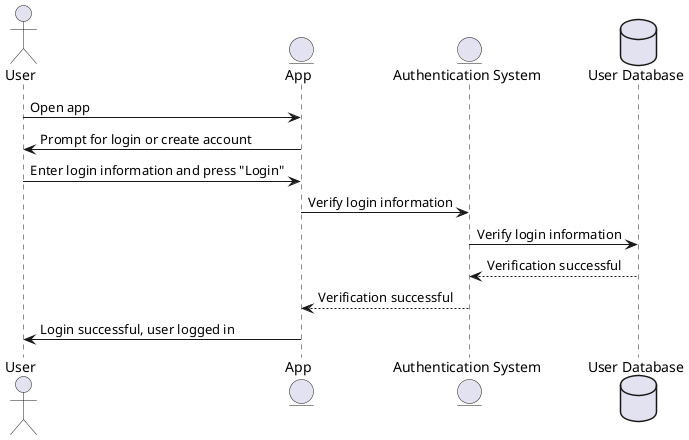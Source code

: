 @startuml sequence2
actor User
entity App
entity "Authentication System" as AuthSystem
database "User Database" as DB

User -> App: Open app
App -> User: Prompt for login or create account
User -> App: Enter login information and press "Login"
App -> AuthSystem: Verify login information
AuthSystem -> DB: Verify login information
DB --> AuthSystem: Verification successful
AuthSystem --> App: Verification successful
App -> User: Login successful, user logged in
@enduml